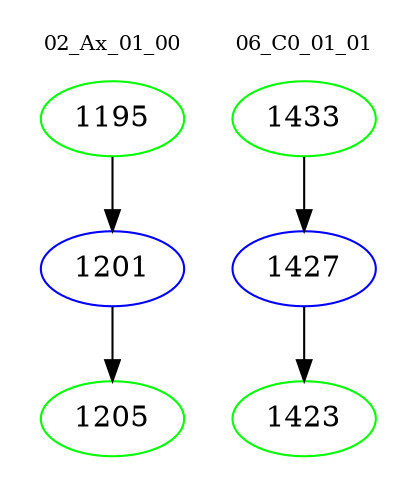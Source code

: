 digraph{
subgraph cluster_0 {
color = white
label = "02_Ax_01_00";
fontsize=10;
T0_1195 [label="1195", color="green"]
T0_1195 -> T0_1201 [color="black"]
T0_1201 [label="1201", color="blue"]
T0_1201 -> T0_1205 [color="black"]
T0_1205 [label="1205", color="green"]
}
subgraph cluster_1 {
color = white
label = "06_C0_01_01";
fontsize=10;
T1_1433 [label="1433", color="green"]
T1_1433 -> T1_1427 [color="black"]
T1_1427 [label="1427", color="blue"]
T1_1427 -> T1_1423 [color="black"]
T1_1423 [label="1423", color="green"]
}
}
